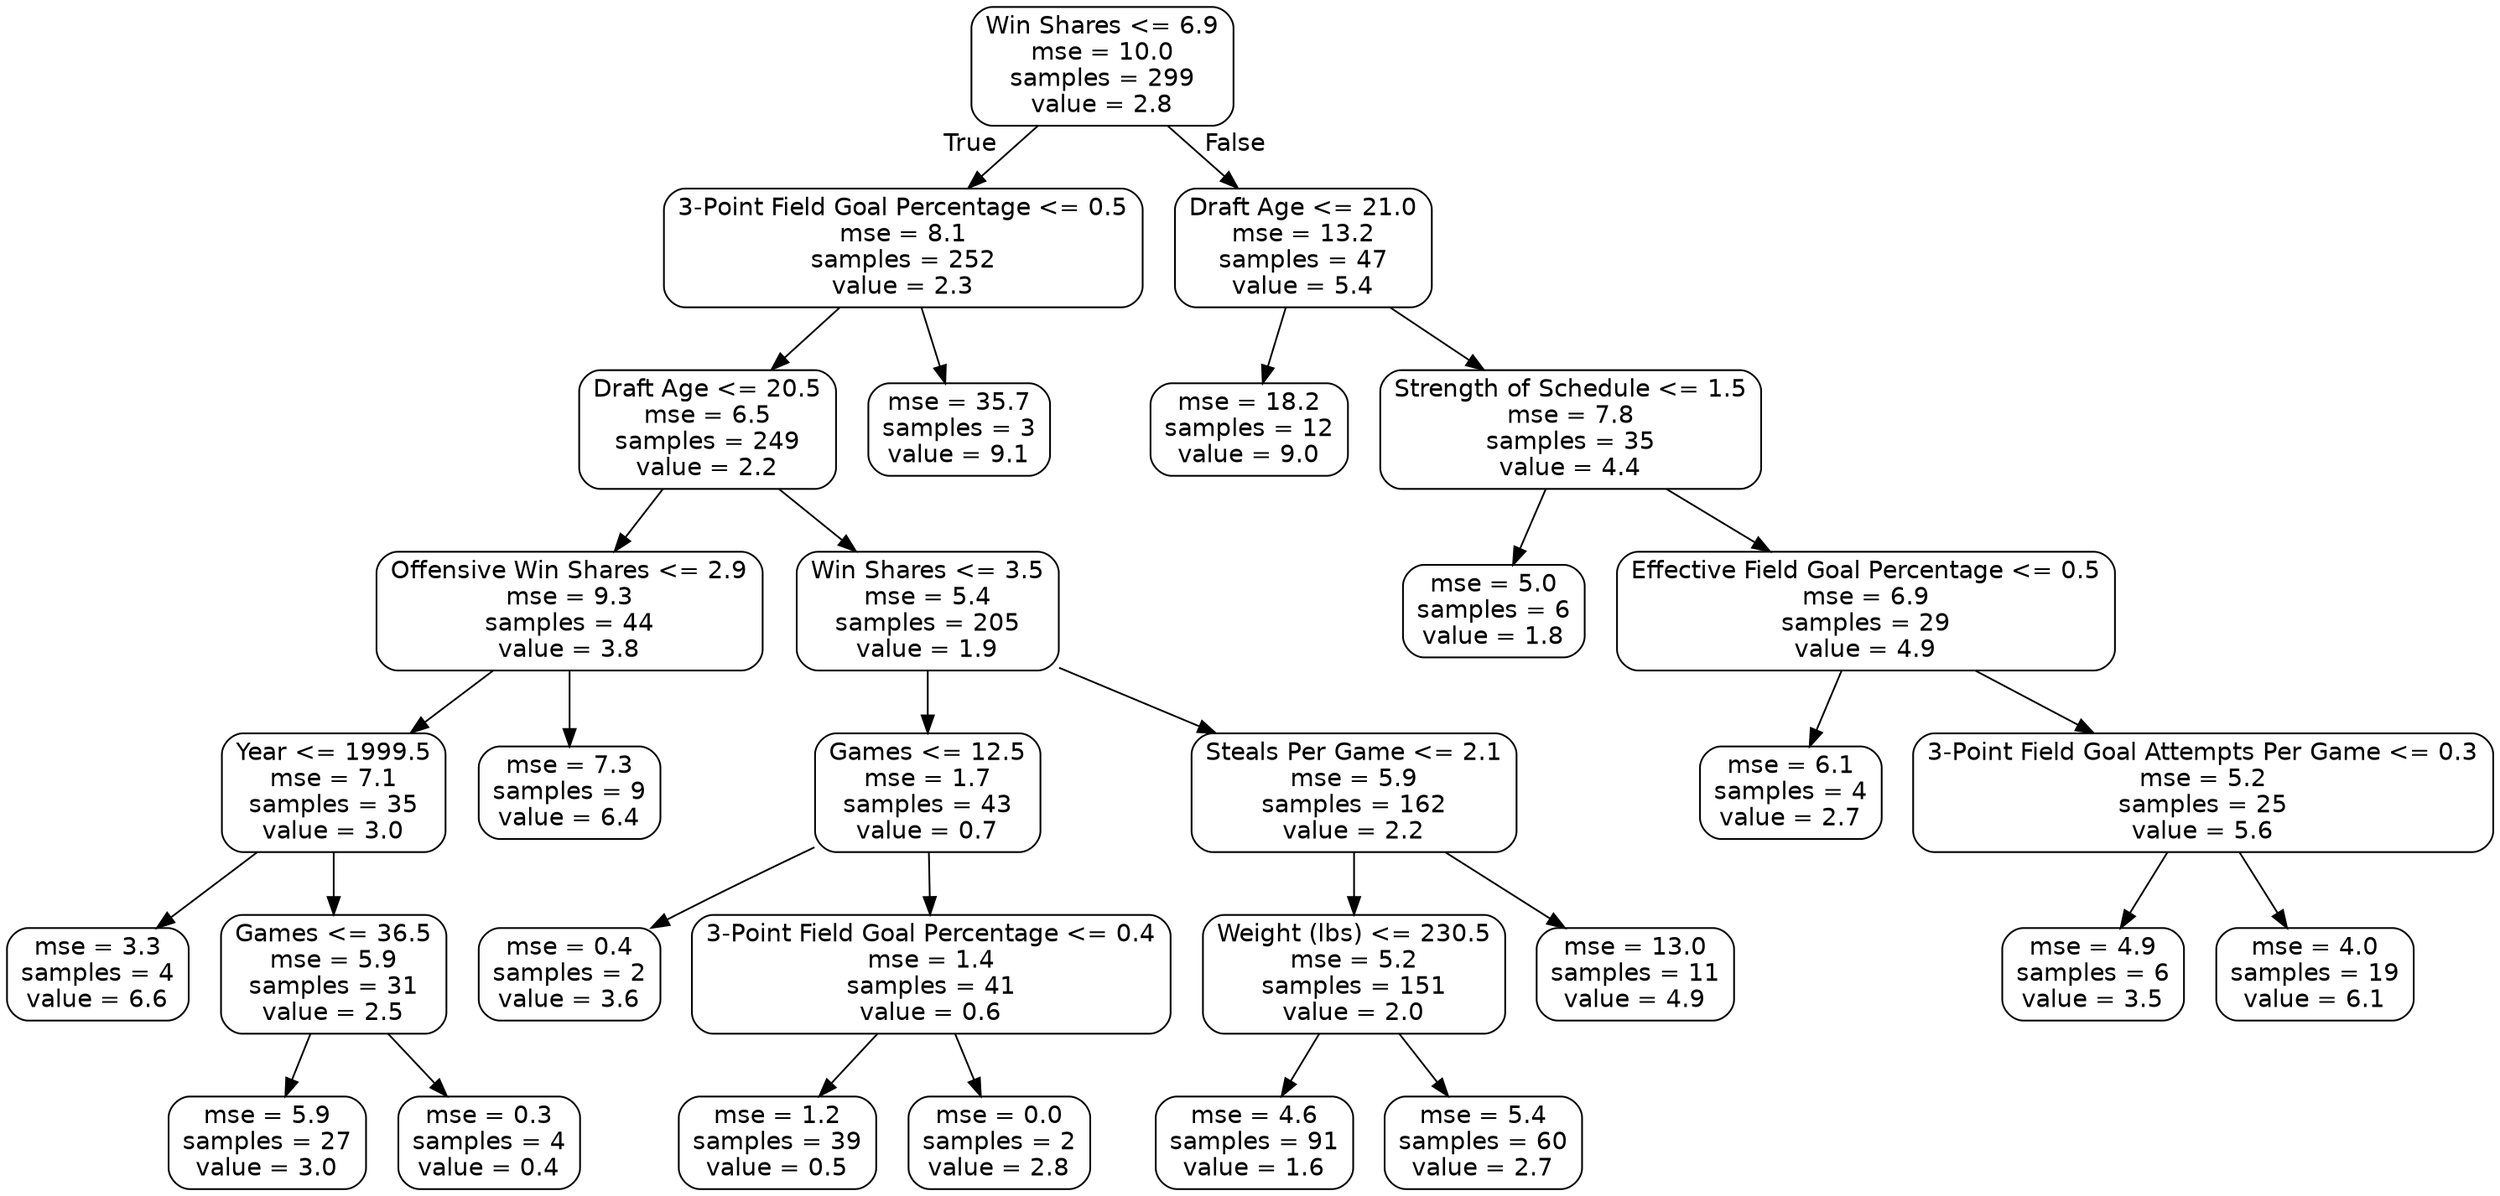 digraph Tree {
node [shape=box, style="rounded", color="black", fontname=helvetica] ;
edge [fontname=helvetica] ;
0 [label="Win Shares <= 6.9\nmse = 10.0\nsamples = 299\nvalue = 2.8"] ;
1 [label="3-Point Field Goal Percentage <= 0.5\nmse = 8.1\nsamples = 252\nvalue = 2.3"] ;
0 -> 1 [labeldistance=2.5, labelangle=45, headlabel="True"] ;
2 [label="Draft Age <= 20.5\nmse = 6.5\nsamples = 249\nvalue = 2.2"] ;
1 -> 2 ;
3 [label="Offensive Win Shares <= 2.9\nmse = 9.3\nsamples = 44\nvalue = 3.8"] ;
2 -> 3 ;
4 [label="Year <= 1999.5\nmse = 7.1\nsamples = 35\nvalue = 3.0"] ;
3 -> 4 ;
5 [label="mse = 3.3\nsamples = 4\nvalue = 6.6"] ;
4 -> 5 ;
6 [label="Games <= 36.5\nmse = 5.9\nsamples = 31\nvalue = 2.5"] ;
4 -> 6 ;
7 [label="mse = 5.9\nsamples = 27\nvalue = 3.0"] ;
6 -> 7 ;
8 [label="mse = 0.3\nsamples = 4\nvalue = 0.4"] ;
6 -> 8 ;
9 [label="mse = 7.3\nsamples = 9\nvalue = 6.4"] ;
3 -> 9 ;
10 [label="Win Shares <= 3.5\nmse = 5.4\nsamples = 205\nvalue = 1.9"] ;
2 -> 10 ;
11 [label="Games <= 12.5\nmse = 1.7\nsamples = 43\nvalue = 0.7"] ;
10 -> 11 ;
12 [label="mse = 0.4\nsamples = 2\nvalue = 3.6"] ;
11 -> 12 ;
13 [label="3-Point Field Goal Percentage <= 0.4\nmse = 1.4\nsamples = 41\nvalue = 0.6"] ;
11 -> 13 ;
14 [label="mse = 1.2\nsamples = 39\nvalue = 0.5"] ;
13 -> 14 ;
15 [label="mse = 0.0\nsamples = 2\nvalue = 2.8"] ;
13 -> 15 ;
16 [label="Steals Per Game <= 2.1\nmse = 5.9\nsamples = 162\nvalue = 2.2"] ;
10 -> 16 ;
17 [label="Weight (lbs) <= 230.5\nmse = 5.2\nsamples = 151\nvalue = 2.0"] ;
16 -> 17 ;
18 [label="mse = 4.6\nsamples = 91\nvalue = 1.6"] ;
17 -> 18 ;
19 [label="mse = 5.4\nsamples = 60\nvalue = 2.7"] ;
17 -> 19 ;
20 [label="mse = 13.0\nsamples = 11\nvalue = 4.9"] ;
16 -> 20 ;
21 [label="mse = 35.7\nsamples = 3\nvalue = 9.1"] ;
1 -> 21 ;
22 [label="Draft Age <= 21.0\nmse = 13.2\nsamples = 47\nvalue = 5.4"] ;
0 -> 22 [labeldistance=2.5, labelangle=-45, headlabel="False"] ;
23 [label="mse = 18.2\nsamples = 12\nvalue = 9.0"] ;
22 -> 23 ;
24 [label="Strength of Schedule <= 1.5\nmse = 7.8\nsamples = 35\nvalue = 4.4"] ;
22 -> 24 ;
25 [label="mse = 5.0\nsamples = 6\nvalue = 1.8"] ;
24 -> 25 ;
26 [label="Effective Field Goal Percentage <= 0.5\nmse = 6.9\nsamples = 29\nvalue = 4.9"] ;
24 -> 26 ;
27 [label="mse = 6.1\nsamples = 4\nvalue = 2.7"] ;
26 -> 27 ;
28 [label="3-Point Field Goal Attempts Per Game <= 0.3\nmse = 5.2\nsamples = 25\nvalue = 5.6"] ;
26 -> 28 ;
29 [label="mse = 4.9\nsamples = 6\nvalue = 3.5"] ;
28 -> 29 ;
30 [label="mse = 4.0\nsamples = 19\nvalue = 6.1"] ;
28 -> 30 ;
}